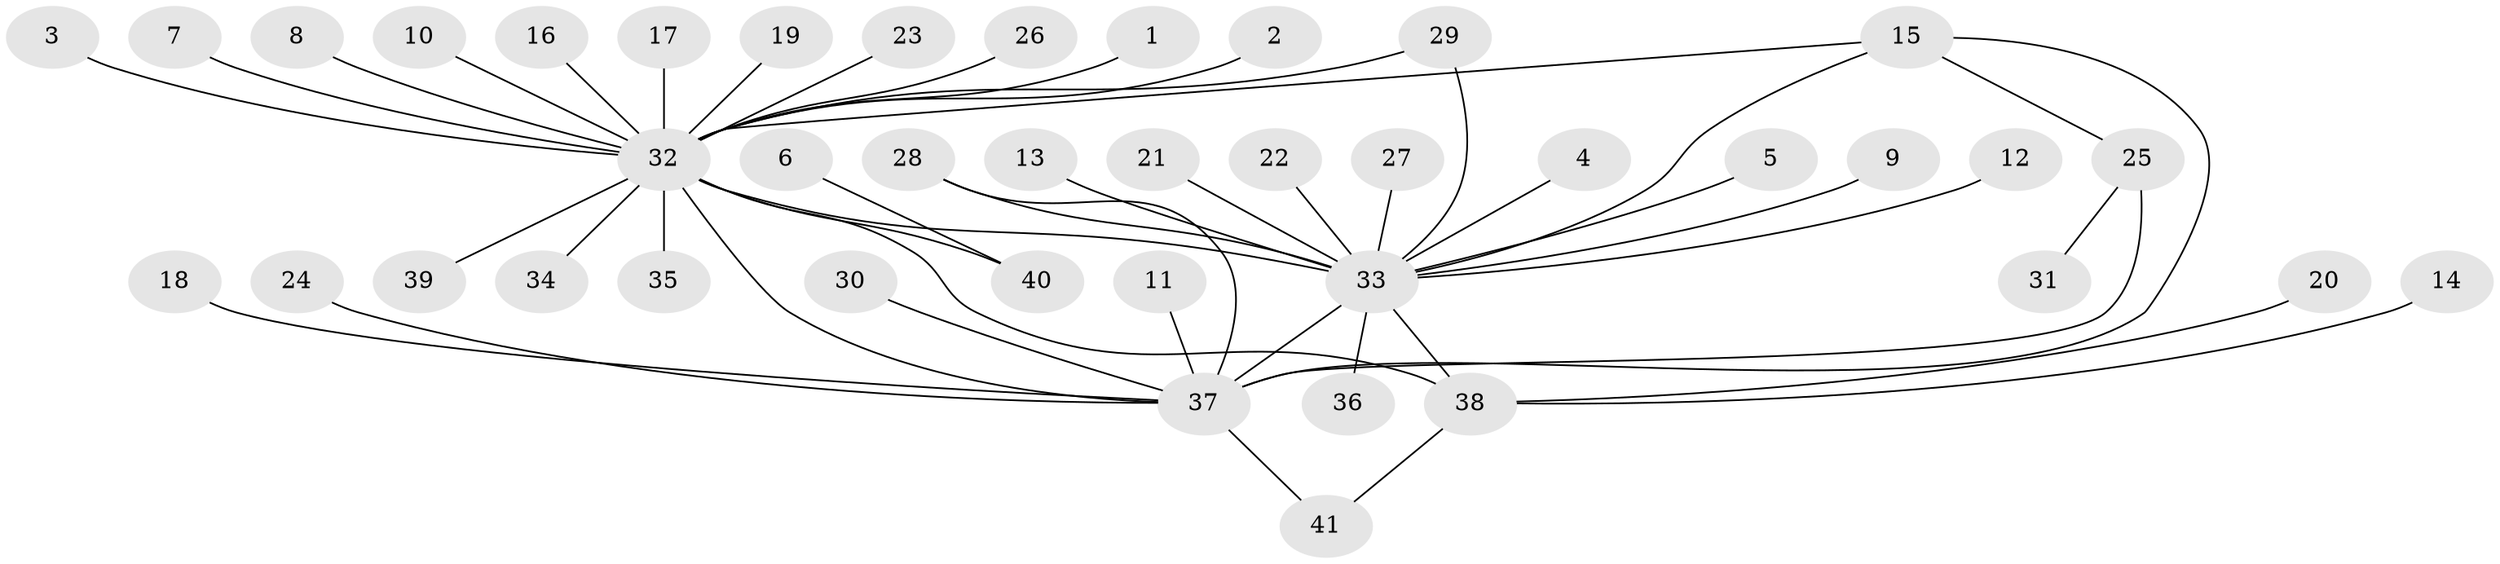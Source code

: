 // original degree distribution, {2: 0.23170731707317074, 28: 0.012195121951219513, 6: 0.024390243902439025, 14: 0.012195121951219513, 3: 0.10975609756097561, 1: 0.5487804878048781, 4: 0.036585365853658534, 7: 0.012195121951219513, 11: 0.012195121951219513}
// Generated by graph-tools (version 1.1) at 2025/49/03/09/25 03:49:53]
// undirected, 41 vertices, 48 edges
graph export_dot {
graph [start="1"]
  node [color=gray90,style=filled];
  1;
  2;
  3;
  4;
  5;
  6;
  7;
  8;
  9;
  10;
  11;
  12;
  13;
  14;
  15;
  16;
  17;
  18;
  19;
  20;
  21;
  22;
  23;
  24;
  25;
  26;
  27;
  28;
  29;
  30;
  31;
  32;
  33;
  34;
  35;
  36;
  37;
  38;
  39;
  40;
  41;
  1 -- 32 [weight=1.0];
  2 -- 32 [weight=1.0];
  3 -- 32 [weight=1.0];
  4 -- 33 [weight=1.0];
  5 -- 33 [weight=1.0];
  6 -- 40 [weight=1.0];
  7 -- 32 [weight=1.0];
  8 -- 32 [weight=1.0];
  9 -- 33 [weight=1.0];
  10 -- 32 [weight=1.0];
  11 -- 37 [weight=1.0];
  12 -- 33 [weight=1.0];
  13 -- 33 [weight=1.0];
  14 -- 38 [weight=1.0];
  15 -- 25 [weight=1.0];
  15 -- 32 [weight=1.0];
  15 -- 33 [weight=1.0];
  15 -- 37 [weight=1.0];
  16 -- 32 [weight=1.0];
  17 -- 32 [weight=1.0];
  18 -- 37 [weight=1.0];
  19 -- 32 [weight=1.0];
  20 -- 38 [weight=1.0];
  21 -- 33 [weight=1.0];
  22 -- 33 [weight=1.0];
  23 -- 32 [weight=1.0];
  24 -- 37 [weight=1.0];
  25 -- 31 [weight=1.0];
  25 -- 37 [weight=1.0];
  26 -- 32 [weight=1.0];
  27 -- 33 [weight=1.0];
  28 -- 33 [weight=1.0];
  28 -- 37 [weight=1.0];
  29 -- 32 [weight=1.0];
  29 -- 33 [weight=1.0];
  30 -- 37 [weight=1.0];
  32 -- 33 [weight=2.0];
  32 -- 34 [weight=1.0];
  32 -- 35 [weight=2.0];
  32 -- 37 [weight=1.0];
  32 -- 38 [weight=1.0];
  32 -- 39 [weight=1.0];
  32 -- 40 [weight=2.0];
  33 -- 36 [weight=1.0];
  33 -- 37 [weight=1.0];
  33 -- 38 [weight=1.0];
  37 -- 41 [weight=1.0];
  38 -- 41 [weight=1.0];
}
